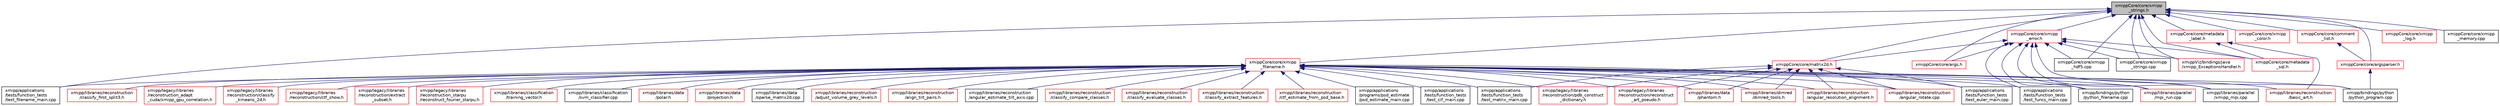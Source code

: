 digraph "xmippCore/core/xmipp_strings.h"
{
  edge [fontname="Helvetica",fontsize="10",labelfontname="Helvetica",labelfontsize="10"];
  node [fontname="Helvetica",fontsize="10",shape=record];
  Node4 [label="xmippCore/core/xmipp\l_strings.h",height=0.2,width=0.4,color="black", fillcolor="grey75", style="filled", fontcolor="black"];
  Node4 -> Node5 [dir="back",color="midnightblue",fontsize="10",style="solid",fontname="Helvetica"];
  Node5 [label="xmipp/applications\l/tests/function_tests\l/test_filename_main.cpp",height=0.2,width=0.4,color="black", fillcolor="white", style="filled",URL="$test__filename__main_8cpp.html"];
  Node4 -> Node6 [dir="back",color="midnightblue",fontsize="10",style="solid",fontname="Helvetica"];
  Node6 [label="xmippCore/core/xmipp\l_filename.h",height=0.2,width=0.4,color="red", fillcolor="white", style="filled",URL="$xmipp__filename_8h.html"];
  Node6 -> Node7 [dir="back",color="midnightblue",fontsize="10",style="solid",fontname="Helvetica"];
  Node7 [label="xmipp/libraries/reconstruction\l/classify_first_split3.h",height=0.2,width=0.4,color="red", fillcolor="white", style="filled",URL="$classify__first__split3_8h.html"];
  Node6 -> Node10 [dir="back",color="midnightblue",fontsize="10",style="solid",fontname="Helvetica"];
  Node10 [label="xmipp/applications\l/programs/psd_estimate\l/psd_estimate_main.cpp",height=0.2,width=0.4,color="black", fillcolor="white", style="filled",URL="$psd__estimate__main_8cpp.html"];
  Node6 -> Node11 [dir="back",color="midnightblue",fontsize="10",style="solid",fontname="Helvetica"];
  Node11 [label="xmipp/applications\l/tests/function_tests\l/test_cif_main.cpp",height=0.2,width=0.4,color="black", fillcolor="white", style="filled",URL="$test__cif__main_8cpp.html"];
  Node6 -> Node12 [dir="back",color="midnightblue",fontsize="10",style="solid",fontname="Helvetica"];
  Node12 [label="xmipp/applications\l/tests/function_tests\l/test_euler_main.cpp",height=0.2,width=0.4,color="black", fillcolor="white", style="filled",URL="$test__euler__main_8cpp.html"];
  Node6 -> Node5 [dir="back",color="midnightblue",fontsize="10",style="solid",fontname="Helvetica"];
  Node6 -> Node13 [dir="back",color="midnightblue",fontsize="10",style="solid",fontname="Helvetica"];
  Node13 [label="xmipp/applications\l/tests/function_tests\l/test_funcs_main.cpp",height=0.2,width=0.4,color="black", fillcolor="white", style="filled",URL="$test__funcs__main_8cpp.html"];
  Node6 -> Node14 [dir="back",color="midnightblue",fontsize="10",style="solid",fontname="Helvetica"];
  Node14 [label="xmipp/applications\l/tests/function_tests\l/test_matrix_main.cpp",height=0.2,width=0.4,color="black", fillcolor="white", style="filled",URL="$test__matrix__main_8cpp.html"];
  Node6 -> Node15 [dir="back",color="midnightblue",fontsize="10",style="solid",fontname="Helvetica"];
  Node15 [label="xmipp/bindings/python\l/python_filename.cpp",height=0.2,width=0.4,color="black", fillcolor="white", style="filled",URL="$python__filename_8cpp.html"];
  Node6 -> Node16 [dir="back",color="midnightblue",fontsize="10",style="solid",fontname="Helvetica"];
  Node16 [label="xmipp/bindings/python\l/python_program.cpp",height=0.2,width=0.4,color="black", fillcolor="white", style="filled",URL="$python__program_8cpp.html"];
  Node6 -> Node17 [dir="back",color="midnightblue",fontsize="10",style="solid",fontname="Helvetica"];
  Node17 [label="xmipp/legacy/libraries\l/reconstruction_adapt\l_cuda/xmipp_gpu_correlation.h",height=0.2,width=0.4,color="red", fillcolor="white", style="filled",URL="$xmipp__gpu__correlation_8h.html"];
  Node6 -> Node20 [dir="back",color="midnightblue",fontsize="10",style="solid",fontname="Helvetica"];
  Node20 [label="xmipp/legacy/libraries\l/reconstruction/classify\l_kmeans_2d.h",height=0.2,width=0.4,color="red", fillcolor="white", style="filled",URL="$classify__kmeans__2d_8h.html"];
  Node6 -> Node23 [dir="back",color="midnightblue",fontsize="10",style="solid",fontname="Helvetica"];
  Node23 [label="xmipp/legacy/libraries\l/reconstruction/ctf_show.h",height=0.2,width=0.4,color="red", fillcolor="white", style="filled",URL="$ctf__show_8h.html"];
  Node6 -> Node26 [dir="back",color="midnightblue",fontsize="10",style="solid",fontname="Helvetica"];
  Node26 [label="xmipp/legacy/libraries\l/reconstruction/extract\l_subset.h",height=0.2,width=0.4,color="red", fillcolor="white", style="filled",URL="$extract__subset_8h.html"];
  Node6 -> Node30 [dir="back",color="midnightblue",fontsize="10",style="solid",fontname="Helvetica"];
  Node30 [label="xmipp/legacy/libraries\l/reconstruction/pdb_construct\l_dictionary.h",height=0.2,width=0.4,color="red", fillcolor="white", style="filled",URL="$pdb__construct__dictionary_8h.html"];
  Node6 -> Node36 [dir="back",color="midnightblue",fontsize="10",style="solid",fontname="Helvetica"];
  Node36 [label="xmipp/legacy/libraries\l/reconstruction/reconstruct\l_art_pseudo.h",height=0.2,width=0.4,color="red", fillcolor="white", style="filled",URL="$reconstruct__art__pseudo_8h.html"];
  Node6 -> Node39 [dir="back",color="midnightblue",fontsize="10",style="solid",fontname="Helvetica"];
  Node39 [label="xmipp/legacy/libraries\l/reconstruction_starpu\l/reconstruct_fourier_starpu.h",height=0.2,width=0.4,color="red", fillcolor="white", style="filled",URL="$reconstruct__fourier__starpu_8h.html"];
  Node6 -> Node45 [dir="back",color="midnightblue",fontsize="10",style="solid",fontname="Helvetica"];
  Node45 [label="xmipp/libraries/classification\l/training_vector.h",height=0.2,width=0.4,color="red", fillcolor="white", style="filled",URL="$training__vector_8h.html"];
  Node6 -> Node79 [dir="back",color="midnightblue",fontsize="10",style="solid",fontname="Helvetica"];
  Node79 [label="xmipp/libraries/classification\l/svm_classifier.cpp",height=0.2,width=0.4,color="black", fillcolor="white", style="filled",URL="$svm__classifier_8cpp.html"];
  Node6 -> Node80 [dir="back",color="midnightblue",fontsize="10",style="solid",fontname="Helvetica"];
  Node80 [label="xmipp/libraries/data\l/phantom.h",height=0.2,width=0.4,color="red", fillcolor="white", style="filled",URL="$phantom_8h.html"];
  Node6 -> Node111 [dir="back",color="midnightblue",fontsize="10",style="solid",fontname="Helvetica"];
  Node111 [label="xmipp/libraries/data\l/polar.h",height=0.2,width=0.4,color="red", fillcolor="white", style="filled",URL="$polar_8h.html"];
  Node6 -> Node376 [dir="back",color="midnightblue",fontsize="10",style="solid",fontname="Helvetica"];
  Node376 [label="xmipp/libraries/data\l/projection.h",height=0.2,width=0.4,color="red", fillcolor="white", style="filled",URL="$projection_8h.html"];
  Node6 -> Node409 [dir="back",color="midnightblue",fontsize="10",style="solid",fontname="Helvetica"];
  Node409 [label="xmipp/libraries/data\l/sparse_matrix2d.cpp",height=0.2,width=0.4,color="black", fillcolor="white", style="filled",URL="$sparse__matrix2d_8cpp.html"];
  Node6 -> Node410 [dir="back",color="midnightblue",fontsize="10",style="solid",fontname="Helvetica"];
  Node410 [label="xmipp/libraries/dimred\l/dimred_tools.h",height=0.2,width=0.4,color="red", fillcolor="white", style="filled",URL="$dimred__tools_8h.html"];
  Node6 -> Node442 [dir="back",color="midnightblue",fontsize="10",style="solid",fontname="Helvetica"];
  Node442 [label="xmipp/libraries/parallel\l/mpi_run.cpp",height=0.2,width=0.4,color="red", fillcolor="white", style="filled",URL="$mpi__run_8cpp.html"];
  Node6 -> Node444 [dir="back",color="midnightblue",fontsize="10",style="solid",fontname="Helvetica"];
  Node444 [label="xmipp/libraries/parallel\l/xmipp_mpi.cpp",height=0.2,width=0.4,color="black", fillcolor="white", style="filled",URL="$xmipp__mpi_8cpp.html"];
  Node6 -> Node445 [dir="back",color="midnightblue",fontsize="10",style="solid",fontname="Helvetica"];
  Node445 [label="xmipp/libraries/reconstruction\l/adjust_volume_grey_levels.h",height=0.2,width=0.4,color="red", fillcolor="white", style="filled",URL="$adjust__volume__grey__levels_8h.html"];
  Node6 -> Node447 [dir="back",color="midnightblue",fontsize="10",style="solid",fontname="Helvetica"];
  Node447 [label="xmipp/libraries/reconstruction\l/align_tilt_pairs.h",height=0.2,width=0.4,color="red", fillcolor="white", style="filled",URL="$align__tilt__pairs_8h.html"];
  Node6 -> Node268 [dir="back",color="midnightblue",fontsize="10",style="solid",fontname="Helvetica"];
  Node268 [label="xmipp/libraries/reconstruction\l/angular_estimate_tilt_axis.cpp",height=0.2,width=0.4,color="black", fillcolor="white", style="filled",URL="$angular__estimate__tilt__axis_8cpp.html"];
  Node6 -> Node449 [dir="back",color="midnightblue",fontsize="10",style="solid",fontname="Helvetica"];
  Node449 [label="xmipp/libraries/reconstruction\l/angular_resolution_alignment.h",height=0.2,width=0.4,color="red", fillcolor="white", style="filled",URL="$angular__resolution__alignment_8h.html"];
  Node6 -> Node451 [dir="back",color="midnightblue",fontsize="10",style="solid",fontname="Helvetica"];
  Node451 [label="xmipp/libraries/reconstruction\l/angular_rotate.cpp",height=0.2,width=0.4,color="red", fillcolor="white", style="filled",URL="$angular__rotate_8cpp.html"];
  Node6 -> Node453 [dir="back",color="midnightblue",fontsize="10",style="solid",fontname="Helvetica"];
  Node453 [label="xmipp/libraries/reconstruction\l/basic_art.h",height=0.2,width=0.4,color="red", fillcolor="white", style="filled",URL="$basic__art_8h.html"];
  Node6 -> Node458 [dir="back",color="midnightblue",fontsize="10",style="solid",fontname="Helvetica"];
  Node458 [label="xmipp/libraries/reconstruction\l/classify_compare_classes.h",height=0.2,width=0.4,color="red", fillcolor="white", style="filled",URL="$classify__compare__classes_8h.html"];
  Node6 -> Node461 [dir="back",color="midnightblue",fontsize="10",style="solid",fontname="Helvetica"];
  Node461 [label="xmipp/libraries/reconstruction\l/classify_evaluate_classes.h",height=0.2,width=0.4,color="red", fillcolor="white", style="filled",URL="$classify__evaluate__classes_8h.html"];
  Node6 -> Node464 [dir="back",color="midnightblue",fontsize="10",style="solid",fontname="Helvetica"];
  Node464 [label="xmipp/libraries/reconstruction\l/classify_extract_features.h",height=0.2,width=0.4,color="red", fillcolor="white", style="filled",URL="$classify__extract__features_8h.html"];
  Node6 -> Node466 [dir="back",color="midnightblue",fontsize="10",style="solid",fontname="Helvetica"];
  Node466 [label="xmipp/libraries/reconstruction\l/ctf_estimate_from_psd_base.h",height=0.2,width=0.4,color="red", fillcolor="white", style="filled",URL="$ctf__estimate__from__psd__base_8h.html"];
  Node4 -> Node948 [dir="back",color="midnightblue",fontsize="10",style="solid",fontname="Helvetica"];
  Node948 [label="xmippCore/core/xmipp\l_error.h",height=0.2,width=0.4,color="red", fillcolor="white", style="filled",URL="$xmipp__error_8h.html"];
  Node948 -> Node13 [dir="back",color="midnightblue",fontsize="10",style="solid",fontname="Helvetica"];
  Node948 -> Node15 [dir="back",color="midnightblue",fontsize="10",style="solid",fontname="Helvetica"];
  Node948 -> Node16 [dir="back",color="midnightblue",fontsize="10",style="solid",fontname="Helvetica"];
  Node948 -> Node442 [dir="back",color="midnightblue",fontsize="10",style="solid",fontname="Helvetica"];
  Node948 -> Node444 [dir="back",color="midnightblue",fontsize="10",style="solid",fontname="Helvetica"];
  Node948 -> Node1073 [dir="back",color="midnightblue",fontsize="10",style="solid",fontname="Helvetica"];
  Node1073 [label="xmippCore/core/metadata\l_sql.h",height=0.2,width=0.4,color="red", fillcolor="white", style="filled",URL="$metadata__sql_8h.html"];
  Node948 -> Node1075 [dir="back",color="midnightblue",fontsize="10",style="solid",fontname="Helvetica"];
  Node1075 [label="xmippCore/core/matrix2d.h",height=0.2,width=0.4,color="red", fillcolor="white", style="filled",URL="$matrix2d_8h.html"];
  Node1075 -> Node12 [dir="back",color="midnightblue",fontsize="10",style="solid",fontname="Helvetica"];
  Node1075 -> Node14 [dir="back",color="midnightblue",fontsize="10",style="solid",fontname="Helvetica"];
  Node1075 -> Node30 [dir="back",color="midnightblue",fontsize="10",style="solid",fontname="Helvetica"];
  Node1075 -> Node36 [dir="back",color="midnightblue",fontsize="10",style="solid",fontname="Helvetica"];
  Node1075 -> Node80 [dir="back",color="midnightblue",fontsize="10",style="solid",fontname="Helvetica"];
  Node1075 -> Node410 [dir="back",color="midnightblue",fontsize="10",style="solid",fontname="Helvetica"];
  Node1075 -> Node449 [dir="back",color="midnightblue",fontsize="10",style="solid",fontname="Helvetica"];
  Node1075 -> Node451 [dir="back",color="midnightblue",fontsize="10",style="solid",fontname="Helvetica"];
  Node948 -> Node1082 [dir="back",color="midnightblue",fontsize="10",style="solid",fontname="Helvetica"];
  Node1082 [label="xmippCore/core/args.h",height=0.2,width=0.4,color="red", fillcolor="white", style="filled",URL="$args_8h.html"];
  Node948 -> Node1067 [dir="back",color="midnightblue",fontsize="10",style="solid",fontname="Helvetica"];
  Node1067 [label="xmippCore/core/xmipp\l_hdf5.cpp",height=0.2,width=0.4,color="black", fillcolor="white", style="filled",URL="$xmipp__hdf5_8cpp.html"];
  Node948 -> Node1092 [dir="back",color="midnightblue",fontsize="10",style="solid",fontname="Helvetica"];
  Node1092 [label="xmippCore/core/xmipp\l_strings.cpp",height=0.2,width=0.4,color="black", fillcolor="white", style="filled",URL="$xmipp__strings_8cpp.html"];
  Node948 -> Node1095 [dir="back",color="midnightblue",fontsize="10",style="solid",fontname="Helvetica"];
  Node1095 [label="xmippViz/bindings/java\l/xmipp_ExceptionsHandler.h",height=0.2,width=0.4,color="red", fillcolor="white", style="filled",URL="$xmipp__ExceptionsHandler_8h.html"];
  Node4 -> Node1097 [dir="back",color="midnightblue",fontsize="10",style="solid",fontname="Helvetica"];
  Node1097 [label="xmippCore/core/metadata\l_label.h",height=0.2,width=0.4,color="red", fillcolor="white", style="filled",URL="$metadata__label_8h.html"];
  Node1097 -> Node453 [dir="back",color="midnightblue",fontsize="10",style="solid",fontname="Helvetica"];
  Node1097 -> Node1073 [dir="back",color="midnightblue",fontsize="10",style="solid",fontname="Helvetica"];
  Node4 -> Node1073 [dir="back",color="midnightblue",fontsize="10",style="solid",fontname="Helvetica"];
  Node4 -> Node1107 [dir="back",color="midnightblue",fontsize="10",style="solid",fontname="Helvetica"];
  Node1107 [label="xmippCore/core/xmipp\l_color.h",height=0.2,width=0.4,color="red", fillcolor="white", style="filled",URL="$xmipp__color_8h.html"];
  Node4 -> Node1075 [dir="back",color="midnightblue",fontsize="10",style="solid",fontname="Helvetica"];
  Node4 -> Node1082 [dir="back",color="midnightblue",fontsize="10",style="solid",fontname="Helvetica"];
  Node4 -> Node1109 [dir="back",color="midnightblue",fontsize="10",style="solid",fontname="Helvetica"];
  Node1109 [label="xmippCore/core/argsparser.h",height=0.2,width=0.4,color="red", fillcolor="white", style="filled",URL="$argsparser_8h.html"];
  Node1109 -> Node16 [dir="back",color="midnightblue",fontsize="10",style="solid",fontname="Helvetica"];
  Node4 -> Node1111 [dir="back",color="midnightblue",fontsize="10",style="solid",fontname="Helvetica"];
  Node1111 [label="xmippCore/core/comment\l_list.h",height=0.2,width=0.4,color="red", fillcolor="white", style="filled",URL="$comment__list_8h.html"];
  Node1111 -> Node1109 [dir="back",color="midnightblue",fontsize="10",style="solid",fontname="Helvetica"];
  Node4 -> Node1067 [dir="back",color="midnightblue",fontsize="10",style="solid",fontname="Helvetica"];
  Node4 -> Node1120 [dir="back",color="midnightblue",fontsize="10",style="solid",fontname="Helvetica"];
  Node1120 [label="xmippCore/core/xmipp\l_log.h",height=0.2,width=0.4,color="red", fillcolor="white", style="filled",URL="$xmipp__log_8h.html"];
  Node4 -> Node1071 [dir="back",color="midnightblue",fontsize="10",style="solid",fontname="Helvetica"];
  Node1071 [label="xmippCore/core/xmipp\l_memory.cpp",height=0.2,width=0.4,color="black", fillcolor="white", style="filled",URL="$xmipp__memory_8cpp.html"];
  Node4 -> Node1092 [dir="back",color="midnightblue",fontsize="10",style="solid",fontname="Helvetica"];
  Node4 -> Node1095 [dir="back",color="midnightblue",fontsize="10",style="solid",fontname="Helvetica"];
}
